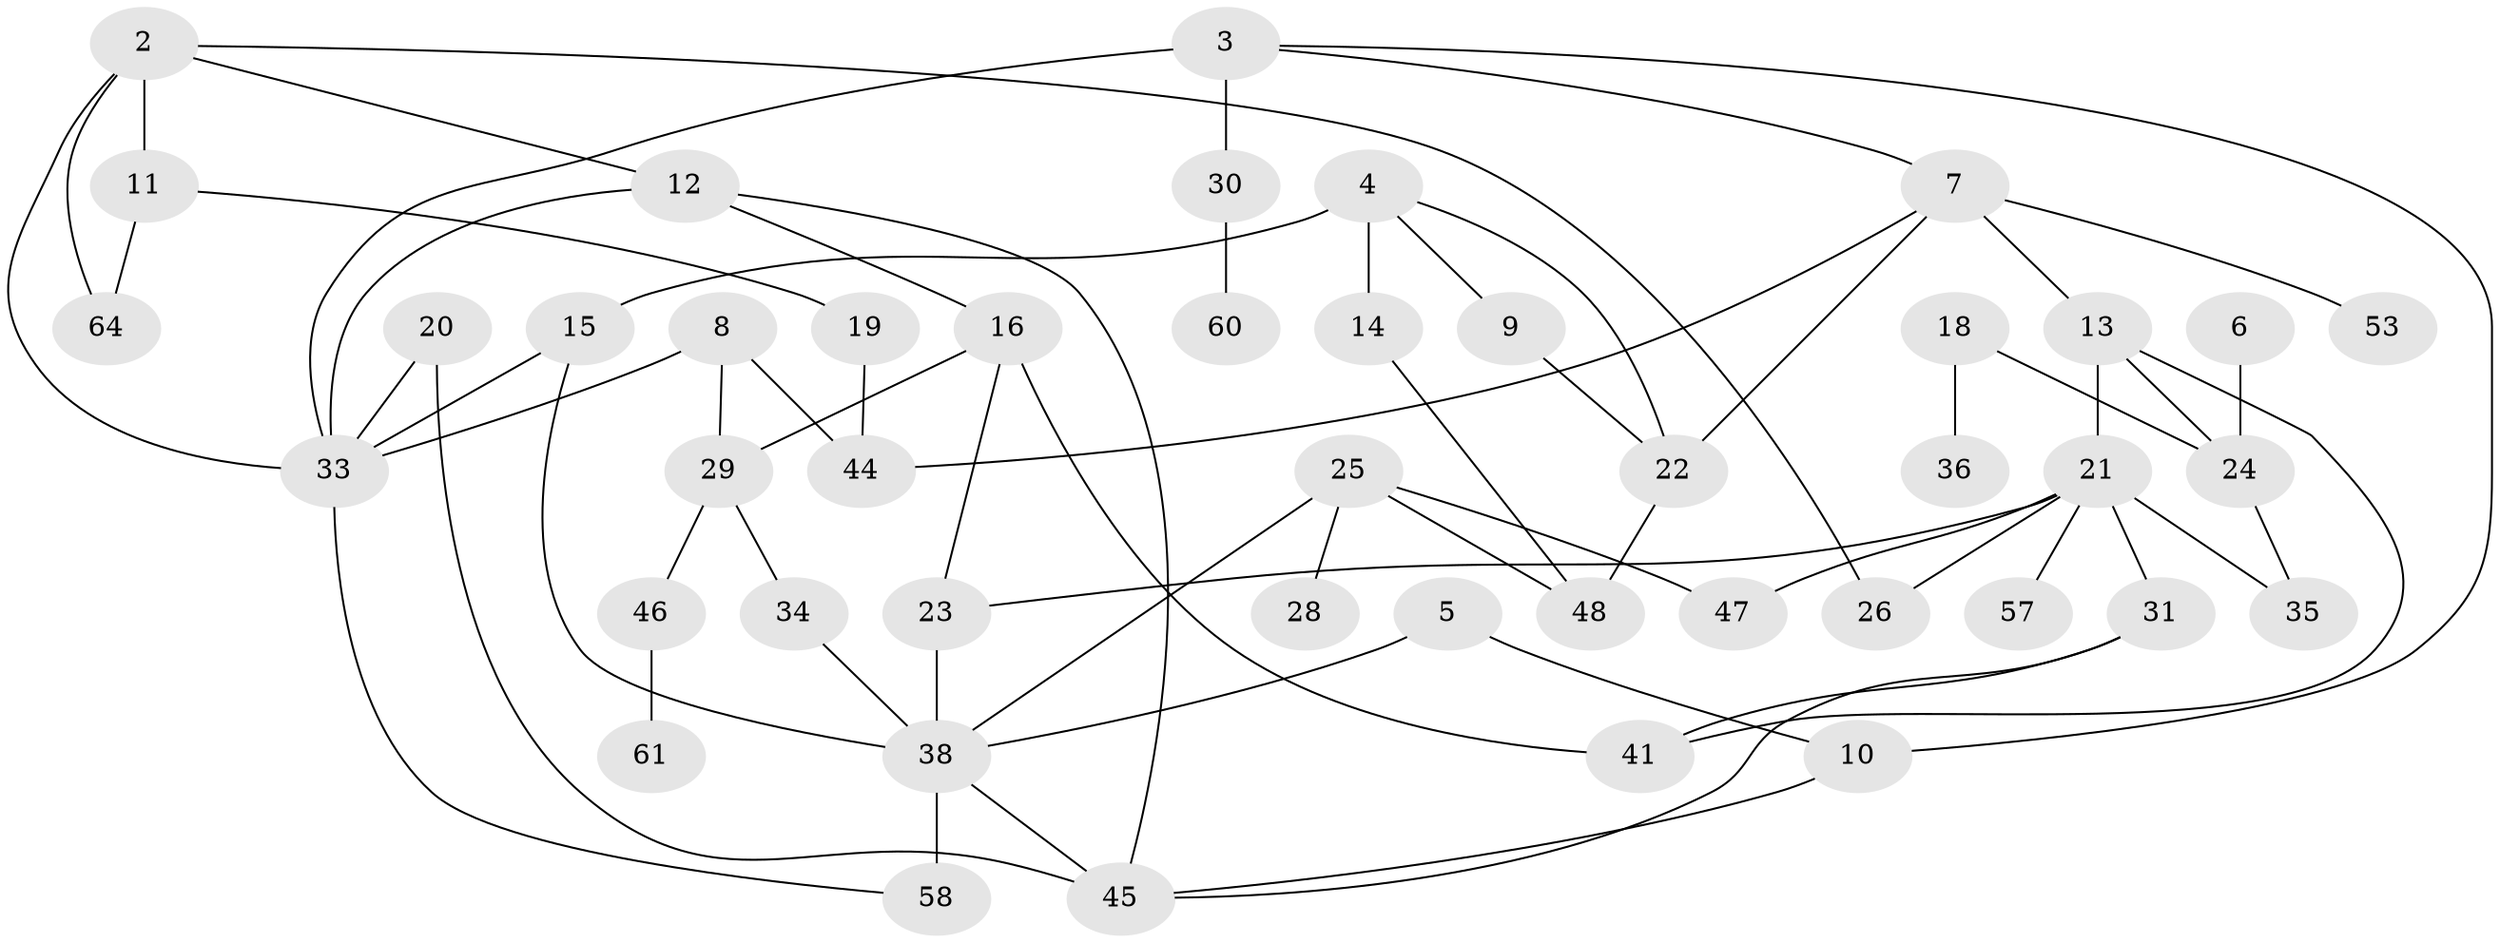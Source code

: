 // original degree distribution, {0: 0.1484375, 3: 0.2421875, 5: 0.0390625, 1: 0.265625, 2: 0.171875, 4: 0.125, 6: 0.0078125}
// Generated by graph-tools (version 1.1) at 2025/33/03/09/25 02:33:41]
// undirected, 45 vertices, 67 edges
graph export_dot {
graph [start="1"]
  node [color=gray90,style=filled];
  2;
  3;
  4;
  5;
  6;
  7;
  8;
  9;
  10;
  11;
  12;
  13;
  14;
  15;
  16;
  18;
  19;
  20;
  21;
  22;
  23;
  24;
  25;
  26;
  28;
  29;
  30;
  31;
  33;
  34;
  35;
  36;
  38;
  41;
  44;
  45;
  46;
  47;
  48;
  53;
  57;
  58;
  60;
  61;
  64;
  2 -- 11 [weight=1.0];
  2 -- 12 [weight=1.0];
  2 -- 26 [weight=1.0];
  2 -- 33 [weight=1.0];
  2 -- 64 [weight=1.0];
  3 -- 7 [weight=1.0];
  3 -- 10 [weight=1.0];
  3 -- 30 [weight=1.0];
  3 -- 33 [weight=2.0];
  4 -- 9 [weight=1.0];
  4 -- 14 [weight=2.0];
  4 -- 15 [weight=1.0];
  4 -- 22 [weight=1.0];
  5 -- 10 [weight=1.0];
  5 -- 38 [weight=1.0];
  6 -- 24 [weight=1.0];
  7 -- 13 [weight=1.0];
  7 -- 22 [weight=1.0];
  7 -- 44 [weight=1.0];
  7 -- 53 [weight=1.0];
  8 -- 29 [weight=3.0];
  8 -- 33 [weight=1.0];
  8 -- 44 [weight=1.0];
  9 -- 22 [weight=1.0];
  10 -- 45 [weight=1.0];
  11 -- 19 [weight=1.0];
  11 -- 64 [weight=1.0];
  12 -- 16 [weight=1.0];
  12 -- 33 [weight=1.0];
  12 -- 45 [weight=1.0];
  13 -- 21 [weight=2.0];
  13 -- 24 [weight=1.0];
  13 -- 41 [weight=1.0];
  14 -- 48 [weight=1.0];
  15 -- 33 [weight=1.0];
  15 -- 38 [weight=1.0];
  16 -- 23 [weight=1.0];
  16 -- 29 [weight=1.0];
  16 -- 41 [weight=1.0];
  18 -- 24 [weight=1.0];
  18 -- 36 [weight=1.0];
  19 -- 44 [weight=1.0];
  20 -- 33 [weight=1.0];
  20 -- 45 [weight=1.0];
  21 -- 23 [weight=1.0];
  21 -- 26 [weight=2.0];
  21 -- 31 [weight=1.0];
  21 -- 35 [weight=1.0];
  21 -- 47 [weight=1.0];
  21 -- 57 [weight=1.0];
  22 -- 48 [weight=1.0];
  23 -- 38 [weight=1.0];
  24 -- 35 [weight=2.0];
  25 -- 28 [weight=1.0];
  25 -- 38 [weight=1.0];
  25 -- 47 [weight=1.0];
  25 -- 48 [weight=1.0];
  29 -- 34 [weight=1.0];
  29 -- 46 [weight=1.0];
  30 -- 60 [weight=1.0];
  31 -- 41 [weight=1.0];
  31 -- 45 [weight=1.0];
  33 -- 58 [weight=1.0];
  34 -- 38 [weight=1.0];
  38 -- 45 [weight=1.0];
  38 -- 58 [weight=2.0];
  46 -- 61 [weight=1.0];
}
